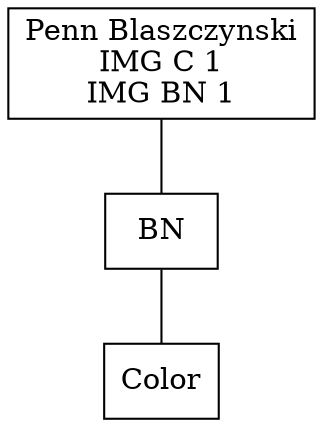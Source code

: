 digraph ClientesEnEspera {
node[shape=box]
edge[arrowhead=none]
0 [label="Penn Blaszczynski\nIMG C 1\nIMG BN 1"]
1 [label=BN]
2 [label=Color]
0->1
1->2
rankdir=TB
}